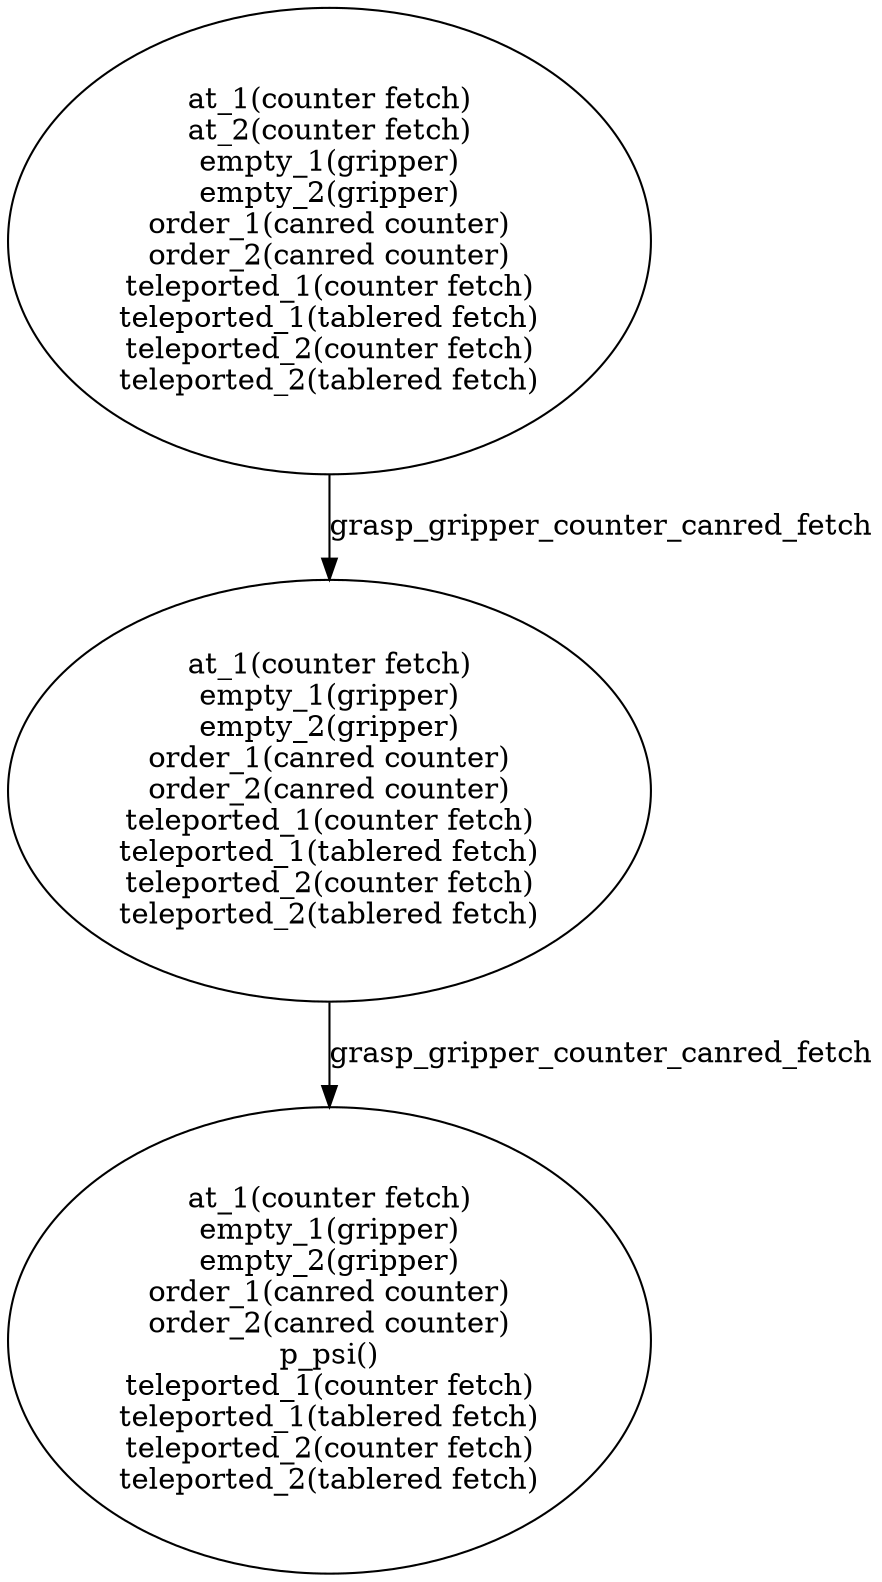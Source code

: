 strict digraph  {
1 [label="at_1(counter fetch)\nat_2(counter fetch)\nempty_1(gripper)\nempty_2(gripper)\norder_1(canred counter)\norder_2(canred counter)\nteleported_1(counter fetch)\nteleported_1(tablered fetch)\nteleported_2(counter fetch)\nteleported_2(tablered fetch)"];
2 [label="at_1(counter fetch)\nempty_1(gripper)\nempty_2(gripper)\norder_1(canred counter)\norder_2(canred counter)\np_psi()\nteleported_1(counter fetch)\nteleported_1(tablered fetch)\nteleported_2(counter fetch)\nteleported_2(tablered fetch)"];
3 [label="at_1(counter fetch)\nempty_1(gripper)\nempty_2(gripper)\norder_1(canred counter)\norder_2(canred counter)\nteleported_1(counter fetch)\nteleported_1(tablered fetch)\nteleported_2(counter fetch)\nteleported_2(tablered fetch)"];
1 -> 3  [label=grasp_gripper_counter_canred_fetch];
3 -> 2  [label=grasp_gripper_counter_canred_fetch];
}

